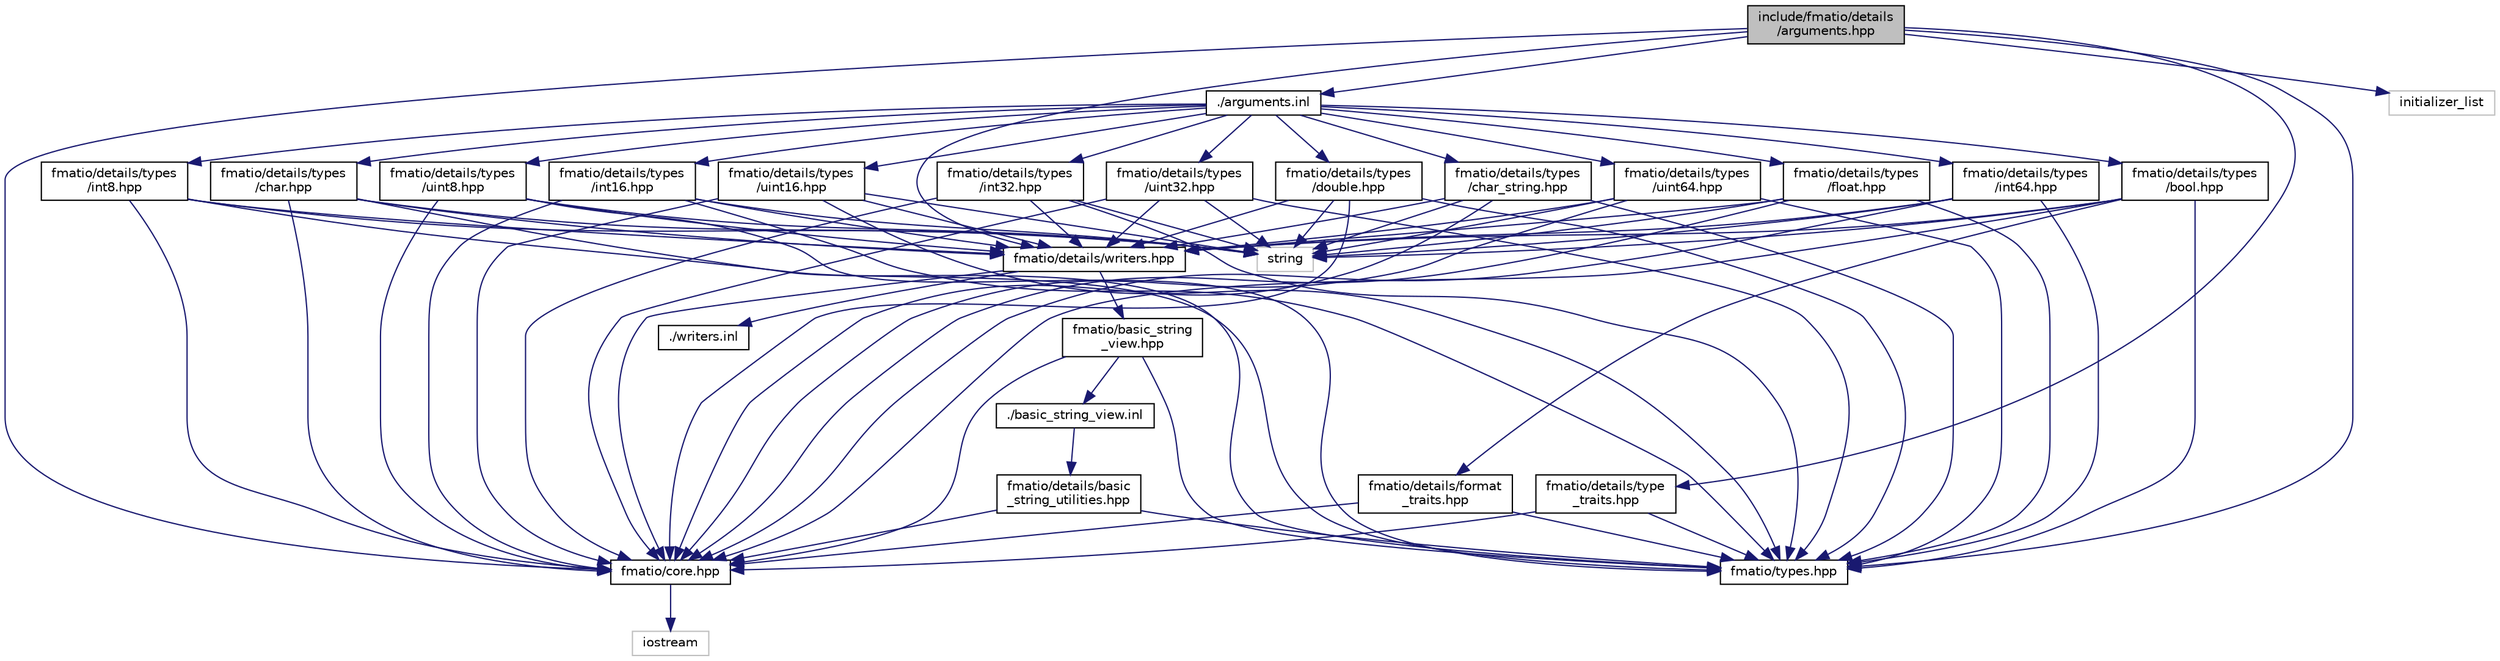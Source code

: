 digraph "include/fmatio/details/arguments.hpp"
{
 // LATEX_PDF_SIZE
  edge [fontname="Helvetica",fontsize="10",labelfontname="Helvetica",labelfontsize="10"];
  node [fontname="Helvetica",fontsize="10",shape=record];
  Node1 [label="include/fmatio/details\l/arguments.hpp",height=0.2,width=0.4,color="black", fillcolor="grey75", style="filled", fontcolor="black",tooltip=" "];
  Node1 -> Node2 [color="midnightblue",fontsize="10",style="solid"];
  Node2 [label="fmatio/core.hpp",height=0.2,width=0.4,color="black", fillcolor="white", style="filled",URL="$core_8hpp.html",tooltip=" "];
  Node2 -> Node3 [color="midnightblue",fontsize="10",style="solid"];
  Node3 [label="iostream",height=0.2,width=0.4,color="grey75", fillcolor="white", style="filled",tooltip=" "];
  Node1 -> Node4 [color="midnightblue",fontsize="10",style="solid"];
  Node4 [label="fmatio/types.hpp",height=0.2,width=0.4,color="black", fillcolor="white", style="filled",URL="$types_8hpp.html",tooltip=" "];
  Node1 -> Node5 [color="midnightblue",fontsize="10",style="solid"];
  Node5 [label="fmatio/details/type\l_traits.hpp",height=0.2,width=0.4,color="black", fillcolor="white", style="filled",URL="$type__traits_8hpp.html",tooltip=" "];
  Node5 -> Node2 [color="midnightblue",fontsize="10",style="solid"];
  Node5 -> Node4 [color="midnightblue",fontsize="10",style="solid"];
  Node1 -> Node6 [color="midnightblue",fontsize="10",style="solid"];
  Node6 [label="fmatio/details/writers.hpp",height=0.2,width=0.4,color="black", fillcolor="white", style="filled",URL="$writers_8hpp.html",tooltip=" "];
  Node6 -> Node2 [color="midnightblue",fontsize="10",style="solid"];
  Node6 -> Node7 [color="midnightblue",fontsize="10",style="solid"];
  Node7 [label="fmatio/basic_string\l_view.hpp",height=0.2,width=0.4,color="black", fillcolor="white", style="filled",URL="$basic__string__view_8hpp.html",tooltip=" "];
  Node7 -> Node2 [color="midnightblue",fontsize="10",style="solid"];
  Node7 -> Node4 [color="midnightblue",fontsize="10",style="solid"];
  Node7 -> Node8 [color="midnightblue",fontsize="10",style="solid"];
  Node8 [label="./basic_string_view.inl",height=0.2,width=0.4,color="black", fillcolor="white", style="filled",URL="$basic__string__view_8inl.html",tooltip=" "];
  Node8 -> Node9 [color="midnightblue",fontsize="10",style="solid"];
  Node9 [label="fmatio/details/basic\l_string_utilities.hpp",height=0.2,width=0.4,color="black", fillcolor="white", style="filled",URL="$basic__string__utilities_8hpp.html",tooltip=" "];
  Node9 -> Node2 [color="midnightblue",fontsize="10",style="solid"];
  Node9 -> Node4 [color="midnightblue",fontsize="10",style="solid"];
  Node6 -> Node10 [color="midnightblue",fontsize="10",style="solid"];
  Node10 [label="./writers.inl",height=0.2,width=0.4,color="black", fillcolor="white", style="filled",URL="$writers_8inl.html",tooltip=" "];
  Node1 -> Node11 [color="midnightblue",fontsize="10",style="solid"];
  Node11 [label="initializer_list",height=0.2,width=0.4,color="grey75", fillcolor="white", style="filled",tooltip=" "];
  Node1 -> Node12 [color="midnightblue",fontsize="10",style="solid"];
  Node12 [label="./arguments.inl",height=0.2,width=0.4,color="black", fillcolor="white", style="filled",URL="$arguments_8inl.html",tooltip=" "];
  Node12 -> Node13 [color="midnightblue",fontsize="10",style="solid"];
  Node13 [label="fmatio/details/types\l/bool.hpp",height=0.2,width=0.4,color="black", fillcolor="white", style="filled",URL="$bool_8hpp.html",tooltip=" "];
  Node13 -> Node2 [color="midnightblue",fontsize="10",style="solid"];
  Node13 -> Node4 [color="midnightblue",fontsize="10",style="solid"];
  Node13 -> Node6 [color="midnightblue",fontsize="10",style="solid"];
  Node13 -> Node14 [color="midnightblue",fontsize="10",style="solid"];
  Node14 [label="fmatio/details/format\l_traits.hpp",height=0.2,width=0.4,color="black", fillcolor="white", style="filled",URL="$format__traits_8hpp.html",tooltip=" "];
  Node14 -> Node2 [color="midnightblue",fontsize="10",style="solid"];
  Node14 -> Node4 [color="midnightblue",fontsize="10",style="solid"];
  Node13 -> Node15 [color="midnightblue",fontsize="10",style="solid"];
  Node15 [label="string",height=0.2,width=0.4,color="grey75", fillcolor="white", style="filled",tooltip=" "];
  Node12 -> Node16 [color="midnightblue",fontsize="10",style="solid"];
  Node16 [label="fmatio/details/types\l/char.hpp",height=0.2,width=0.4,color="black", fillcolor="white", style="filled",URL="$char_8hpp_source.html",tooltip=" "];
  Node16 -> Node2 [color="midnightblue",fontsize="10",style="solid"];
  Node16 -> Node4 [color="midnightblue",fontsize="10",style="solid"];
  Node16 -> Node6 [color="midnightblue",fontsize="10",style="solid"];
  Node16 -> Node15 [color="midnightblue",fontsize="10",style="solid"];
  Node12 -> Node17 [color="midnightblue",fontsize="10",style="solid"];
  Node17 [label="fmatio/details/types\l/int8.hpp",height=0.2,width=0.4,color="black", fillcolor="white", style="filled",URL="$int8_8hpp.html",tooltip=" "];
  Node17 -> Node2 [color="midnightblue",fontsize="10",style="solid"];
  Node17 -> Node4 [color="midnightblue",fontsize="10",style="solid"];
  Node17 -> Node6 [color="midnightblue",fontsize="10",style="solid"];
  Node17 -> Node15 [color="midnightblue",fontsize="10",style="solid"];
  Node12 -> Node18 [color="midnightblue",fontsize="10",style="solid"];
  Node18 [label="fmatio/details/types\l/uint8.hpp",height=0.2,width=0.4,color="black", fillcolor="white", style="filled",URL="$uint8_8hpp.html",tooltip=" "];
  Node18 -> Node2 [color="midnightblue",fontsize="10",style="solid"];
  Node18 -> Node4 [color="midnightblue",fontsize="10",style="solid"];
  Node18 -> Node6 [color="midnightblue",fontsize="10",style="solid"];
  Node18 -> Node15 [color="midnightblue",fontsize="10",style="solid"];
  Node12 -> Node19 [color="midnightblue",fontsize="10",style="solid"];
  Node19 [label="fmatio/details/types\l/int16.hpp",height=0.2,width=0.4,color="black", fillcolor="white", style="filled",URL="$int16_8hpp.html",tooltip=" "];
  Node19 -> Node2 [color="midnightblue",fontsize="10",style="solid"];
  Node19 -> Node4 [color="midnightblue",fontsize="10",style="solid"];
  Node19 -> Node6 [color="midnightblue",fontsize="10",style="solid"];
  Node19 -> Node15 [color="midnightblue",fontsize="10",style="solid"];
  Node12 -> Node20 [color="midnightblue",fontsize="10",style="solid"];
  Node20 [label="fmatio/details/types\l/uint16.hpp",height=0.2,width=0.4,color="black", fillcolor="white", style="filled",URL="$uint16_8hpp.html",tooltip=" "];
  Node20 -> Node2 [color="midnightblue",fontsize="10",style="solid"];
  Node20 -> Node4 [color="midnightblue",fontsize="10",style="solid"];
  Node20 -> Node6 [color="midnightblue",fontsize="10",style="solid"];
  Node20 -> Node15 [color="midnightblue",fontsize="10",style="solid"];
  Node12 -> Node21 [color="midnightblue",fontsize="10",style="solid"];
  Node21 [label="fmatio/details/types\l/int32.hpp",height=0.2,width=0.4,color="black", fillcolor="white", style="filled",URL="$int32_8hpp.html",tooltip=" "];
  Node21 -> Node2 [color="midnightblue",fontsize="10",style="solid"];
  Node21 -> Node4 [color="midnightblue",fontsize="10",style="solid"];
  Node21 -> Node6 [color="midnightblue",fontsize="10",style="solid"];
  Node21 -> Node15 [color="midnightblue",fontsize="10",style="solid"];
  Node12 -> Node22 [color="midnightblue",fontsize="10",style="solid"];
  Node22 [label="fmatio/details/types\l/uint32.hpp",height=0.2,width=0.4,color="black", fillcolor="white", style="filled",URL="$uint32_8hpp.html",tooltip=" "];
  Node22 -> Node2 [color="midnightblue",fontsize="10",style="solid"];
  Node22 -> Node4 [color="midnightblue",fontsize="10",style="solid"];
  Node22 -> Node6 [color="midnightblue",fontsize="10",style="solid"];
  Node22 -> Node15 [color="midnightblue",fontsize="10",style="solid"];
  Node12 -> Node23 [color="midnightblue",fontsize="10",style="solid"];
  Node23 [label="fmatio/details/types\l/int64.hpp",height=0.2,width=0.4,color="black", fillcolor="white", style="filled",URL="$int64_8hpp.html",tooltip=" "];
  Node23 -> Node2 [color="midnightblue",fontsize="10",style="solid"];
  Node23 -> Node4 [color="midnightblue",fontsize="10",style="solid"];
  Node23 -> Node6 [color="midnightblue",fontsize="10",style="solid"];
  Node23 -> Node15 [color="midnightblue",fontsize="10",style="solid"];
  Node12 -> Node24 [color="midnightblue",fontsize="10",style="solid"];
  Node24 [label="fmatio/details/types\l/uint64.hpp",height=0.2,width=0.4,color="black", fillcolor="white", style="filled",URL="$uint64_8hpp.html",tooltip=" "];
  Node24 -> Node2 [color="midnightblue",fontsize="10",style="solid"];
  Node24 -> Node4 [color="midnightblue",fontsize="10",style="solid"];
  Node24 -> Node6 [color="midnightblue",fontsize="10",style="solid"];
  Node24 -> Node15 [color="midnightblue",fontsize="10",style="solid"];
  Node12 -> Node25 [color="midnightblue",fontsize="10",style="solid"];
  Node25 [label="fmatio/details/types\l/float.hpp",height=0.2,width=0.4,color="black", fillcolor="white", style="filled",URL="$float_8hpp.html",tooltip=" "];
  Node25 -> Node2 [color="midnightblue",fontsize="10",style="solid"];
  Node25 -> Node4 [color="midnightblue",fontsize="10",style="solid"];
  Node25 -> Node6 [color="midnightblue",fontsize="10",style="solid"];
  Node25 -> Node15 [color="midnightblue",fontsize="10",style="solid"];
  Node12 -> Node26 [color="midnightblue",fontsize="10",style="solid"];
  Node26 [label="fmatio/details/types\l/double.hpp",height=0.2,width=0.4,color="black", fillcolor="white", style="filled",URL="$double_8hpp.html",tooltip=" "];
  Node26 -> Node2 [color="midnightblue",fontsize="10",style="solid"];
  Node26 -> Node4 [color="midnightblue",fontsize="10",style="solid"];
  Node26 -> Node6 [color="midnightblue",fontsize="10",style="solid"];
  Node26 -> Node15 [color="midnightblue",fontsize="10",style="solid"];
  Node12 -> Node27 [color="midnightblue",fontsize="10",style="solid"];
  Node27 [label="fmatio/details/types\l/char_string.hpp",height=0.2,width=0.4,color="black", fillcolor="white", style="filled",URL="$char__string_8hpp.html",tooltip=" "];
  Node27 -> Node2 [color="midnightblue",fontsize="10",style="solid"];
  Node27 -> Node4 [color="midnightblue",fontsize="10",style="solid"];
  Node27 -> Node6 [color="midnightblue",fontsize="10",style="solid"];
  Node27 -> Node15 [color="midnightblue",fontsize="10",style="solid"];
}
